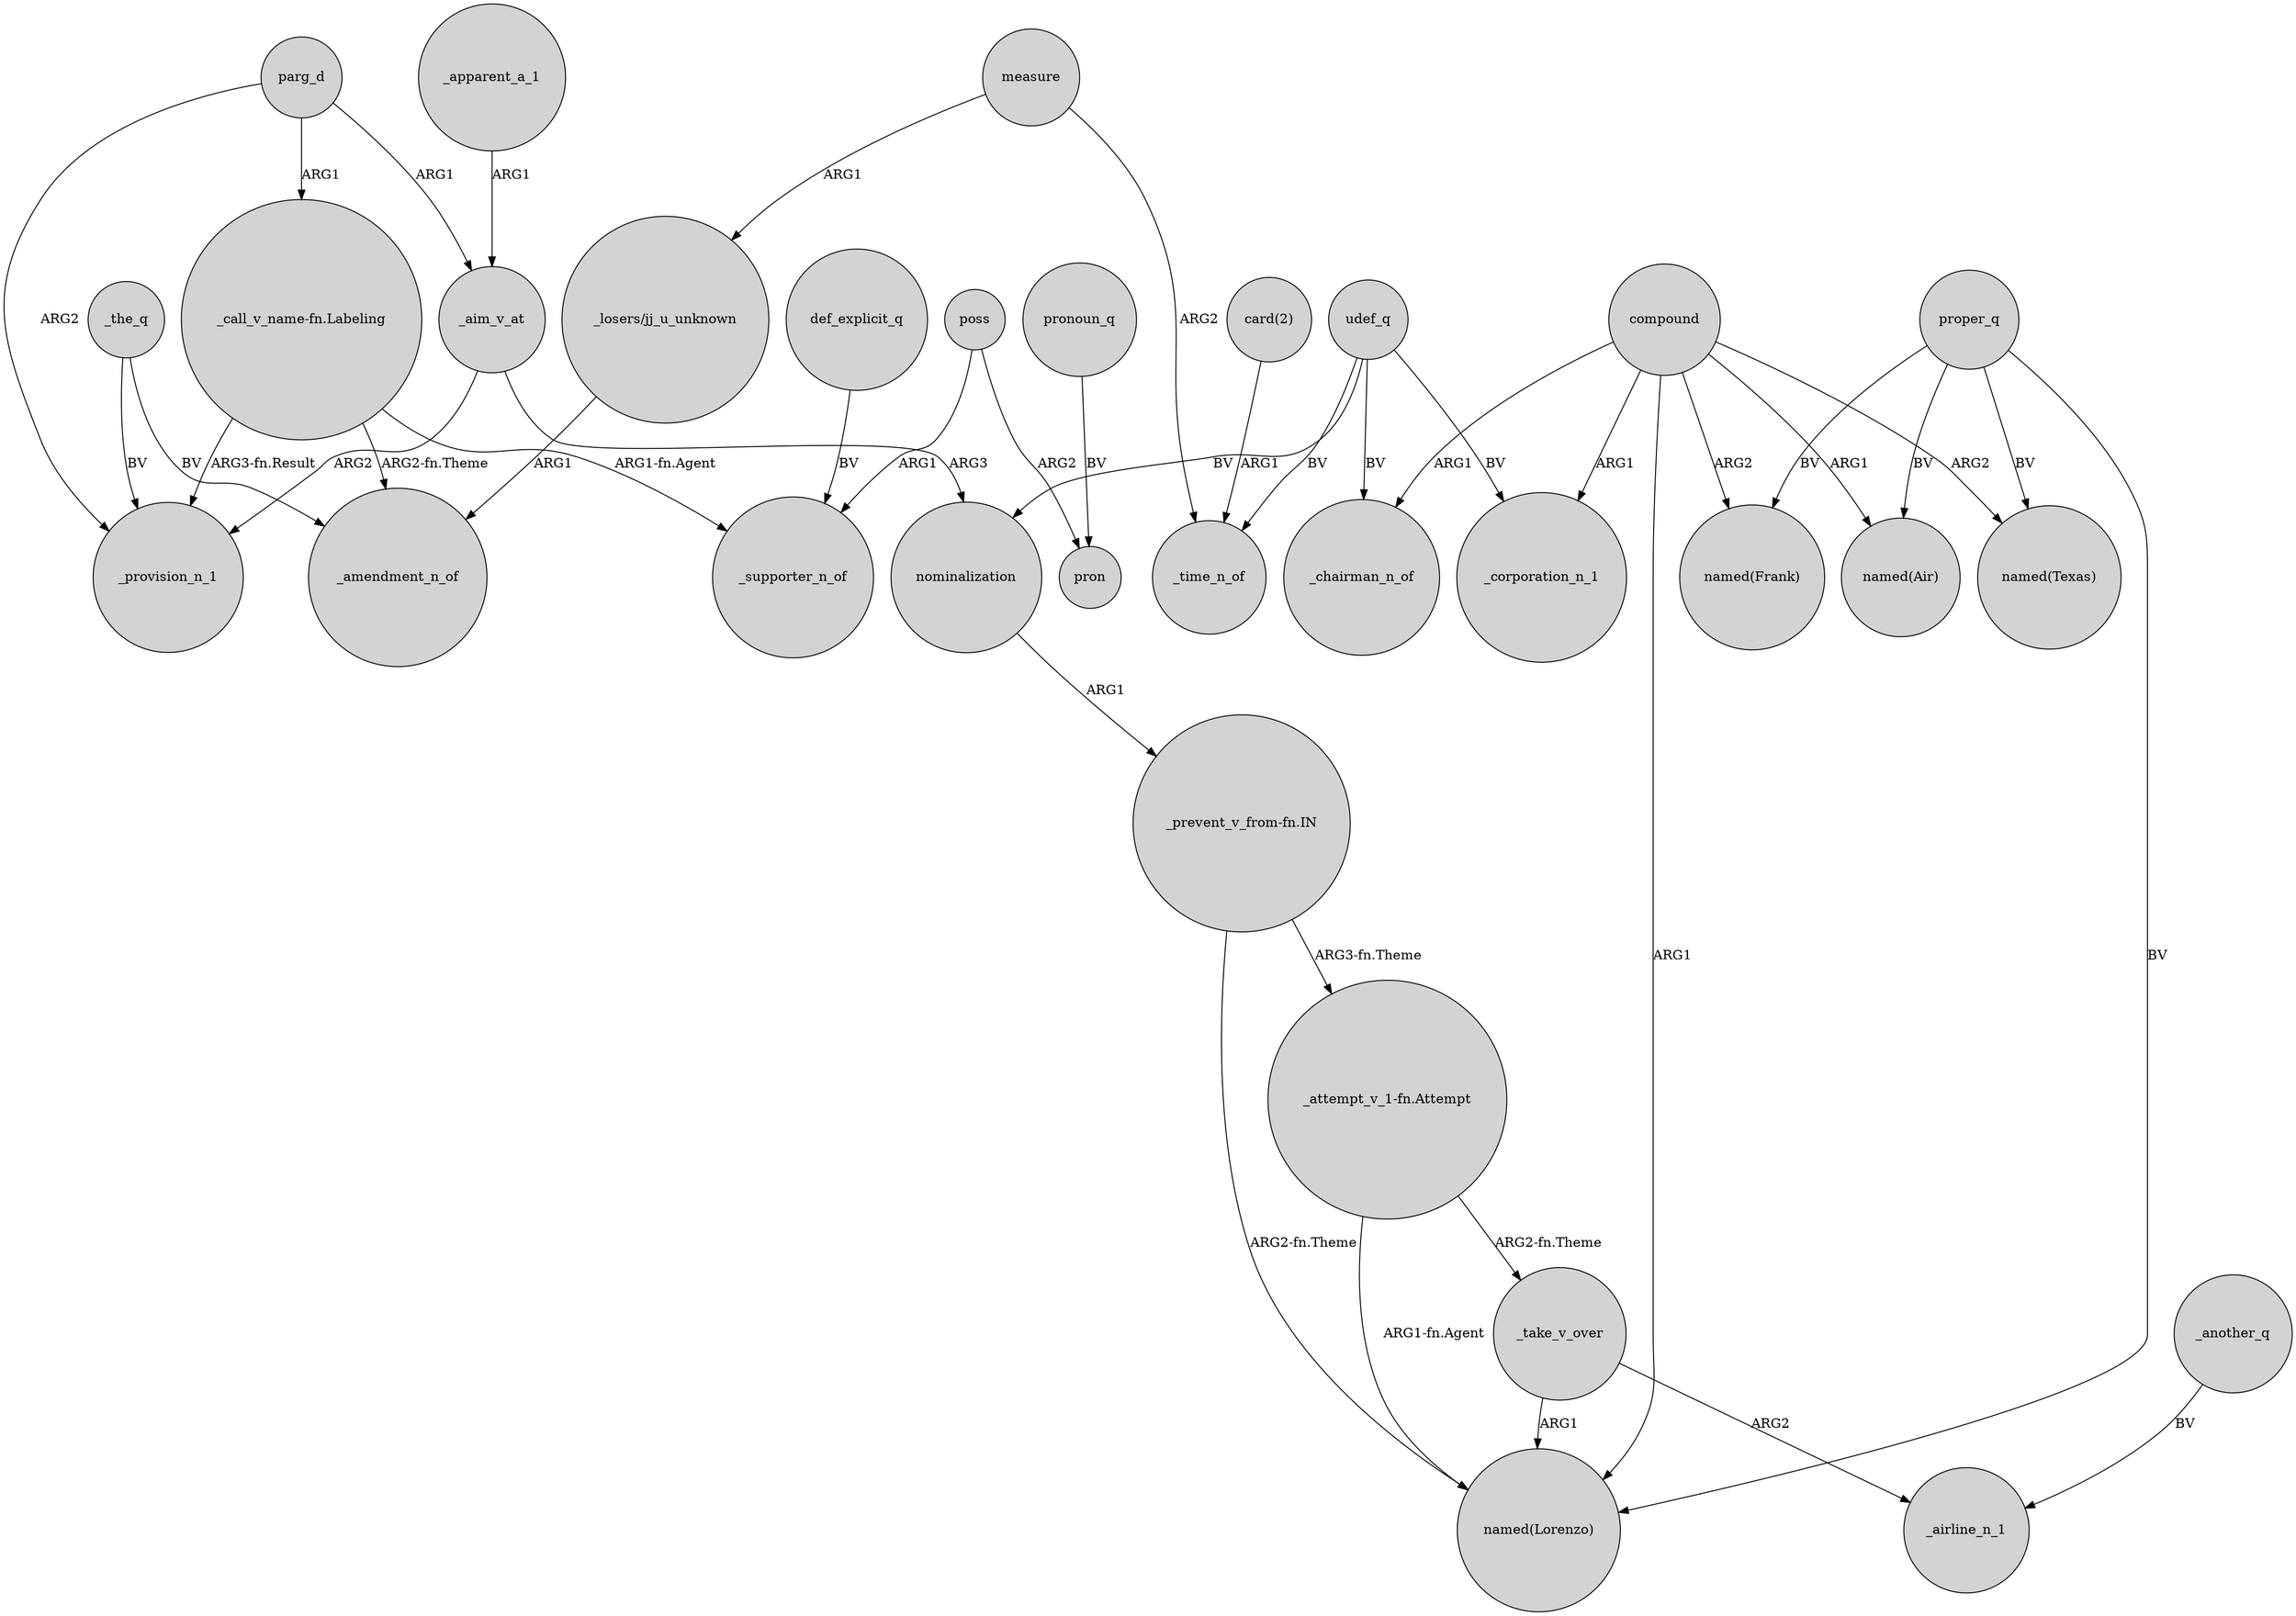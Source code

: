 digraph {
	node [shape=circle style=filled]
	_take_v_over -> "named(Lorenzo)" [label=ARG1]
	poss -> _supporter_n_of [label=ARG1]
	compound -> "named(Lorenzo)" [label=ARG1]
	"_attempt_v_1-fn.Attempt" -> _take_v_over [label="ARG2-fn.Theme"]
	proper_q -> "named(Lorenzo)" [label=BV]
	poss -> pron [label=ARG2]
	compound -> _chairman_n_of [label=ARG1]
	parg_d -> _aim_v_at [label=ARG1]
	_aim_v_at -> nominalization [label=ARG3]
	proper_q -> "named(Air)" [label=BV]
	"_prevent_v_from-fn.IN" -> "named(Lorenzo)" [label="ARG2-fn.Theme"]
	_take_v_over -> _airline_n_1 [label=ARG2]
	measure -> "_losers/jj_u_unknown" [label=ARG1]
	"_call_v_name-fn.Labeling" -> _supporter_n_of [label="ARG1-fn.Agent"]
	"_losers/jj_u_unknown" -> _amendment_n_of [label=ARG1]
	udef_q -> _chairman_n_of [label=BV]
	_another_q -> _airline_n_1 [label=BV]
	parg_d -> _provision_n_1 [label=ARG2]
	pronoun_q -> pron [label=BV]
	udef_q -> _corporation_n_1 [label=BV]
	"card(2)" -> _time_n_of [label=ARG1]
	proper_q -> "named(Texas)" [label=BV]
	"_attempt_v_1-fn.Attempt" -> "named(Lorenzo)" [label="ARG1-fn.Agent"]
	compound -> _corporation_n_1 [label=ARG1]
	def_explicit_q -> _supporter_n_of [label=BV]
	parg_d -> "_call_v_name-fn.Labeling" [label=ARG1]
	udef_q -> _time_n_of [label=BV]
	compound -> "named(Air)" [label=ARG1]
	udef_q -> nominalization [label=BV]
	_the_q -> _provision_n_1 [label=BV]
	measure -> _time_n_of [label=ARG2]
	compound -> "named(Texas)" [label=ARG2]
	_apparent_a_1 -> _aim_v_at [label=ARG1]
	"_call_v_name-fn.Labeling" -> _provision_n_1 [label="ARG3-fn.Result"]
	nominalization -> "_prevent_v_from-fn.IN" [label=ARG1]
	compound -> "named(Frank)" [label=ARG2]
	_the_q -> _amendment_n_of [label=BV]
	_aim_v_at -> _provision_n_1 [label=ARG2]
	"_prevent_v_from-fn.IN" -> "_attempt_v_1-fn.Attempt" [label="ARG3-fn.Theme"]
	proper_q -> "named(Frank)" [label=BV]
	"_call_v_name-fn.Labeling" -> _amendment_n_of [label="ARG2-fn.Theme"]
}
